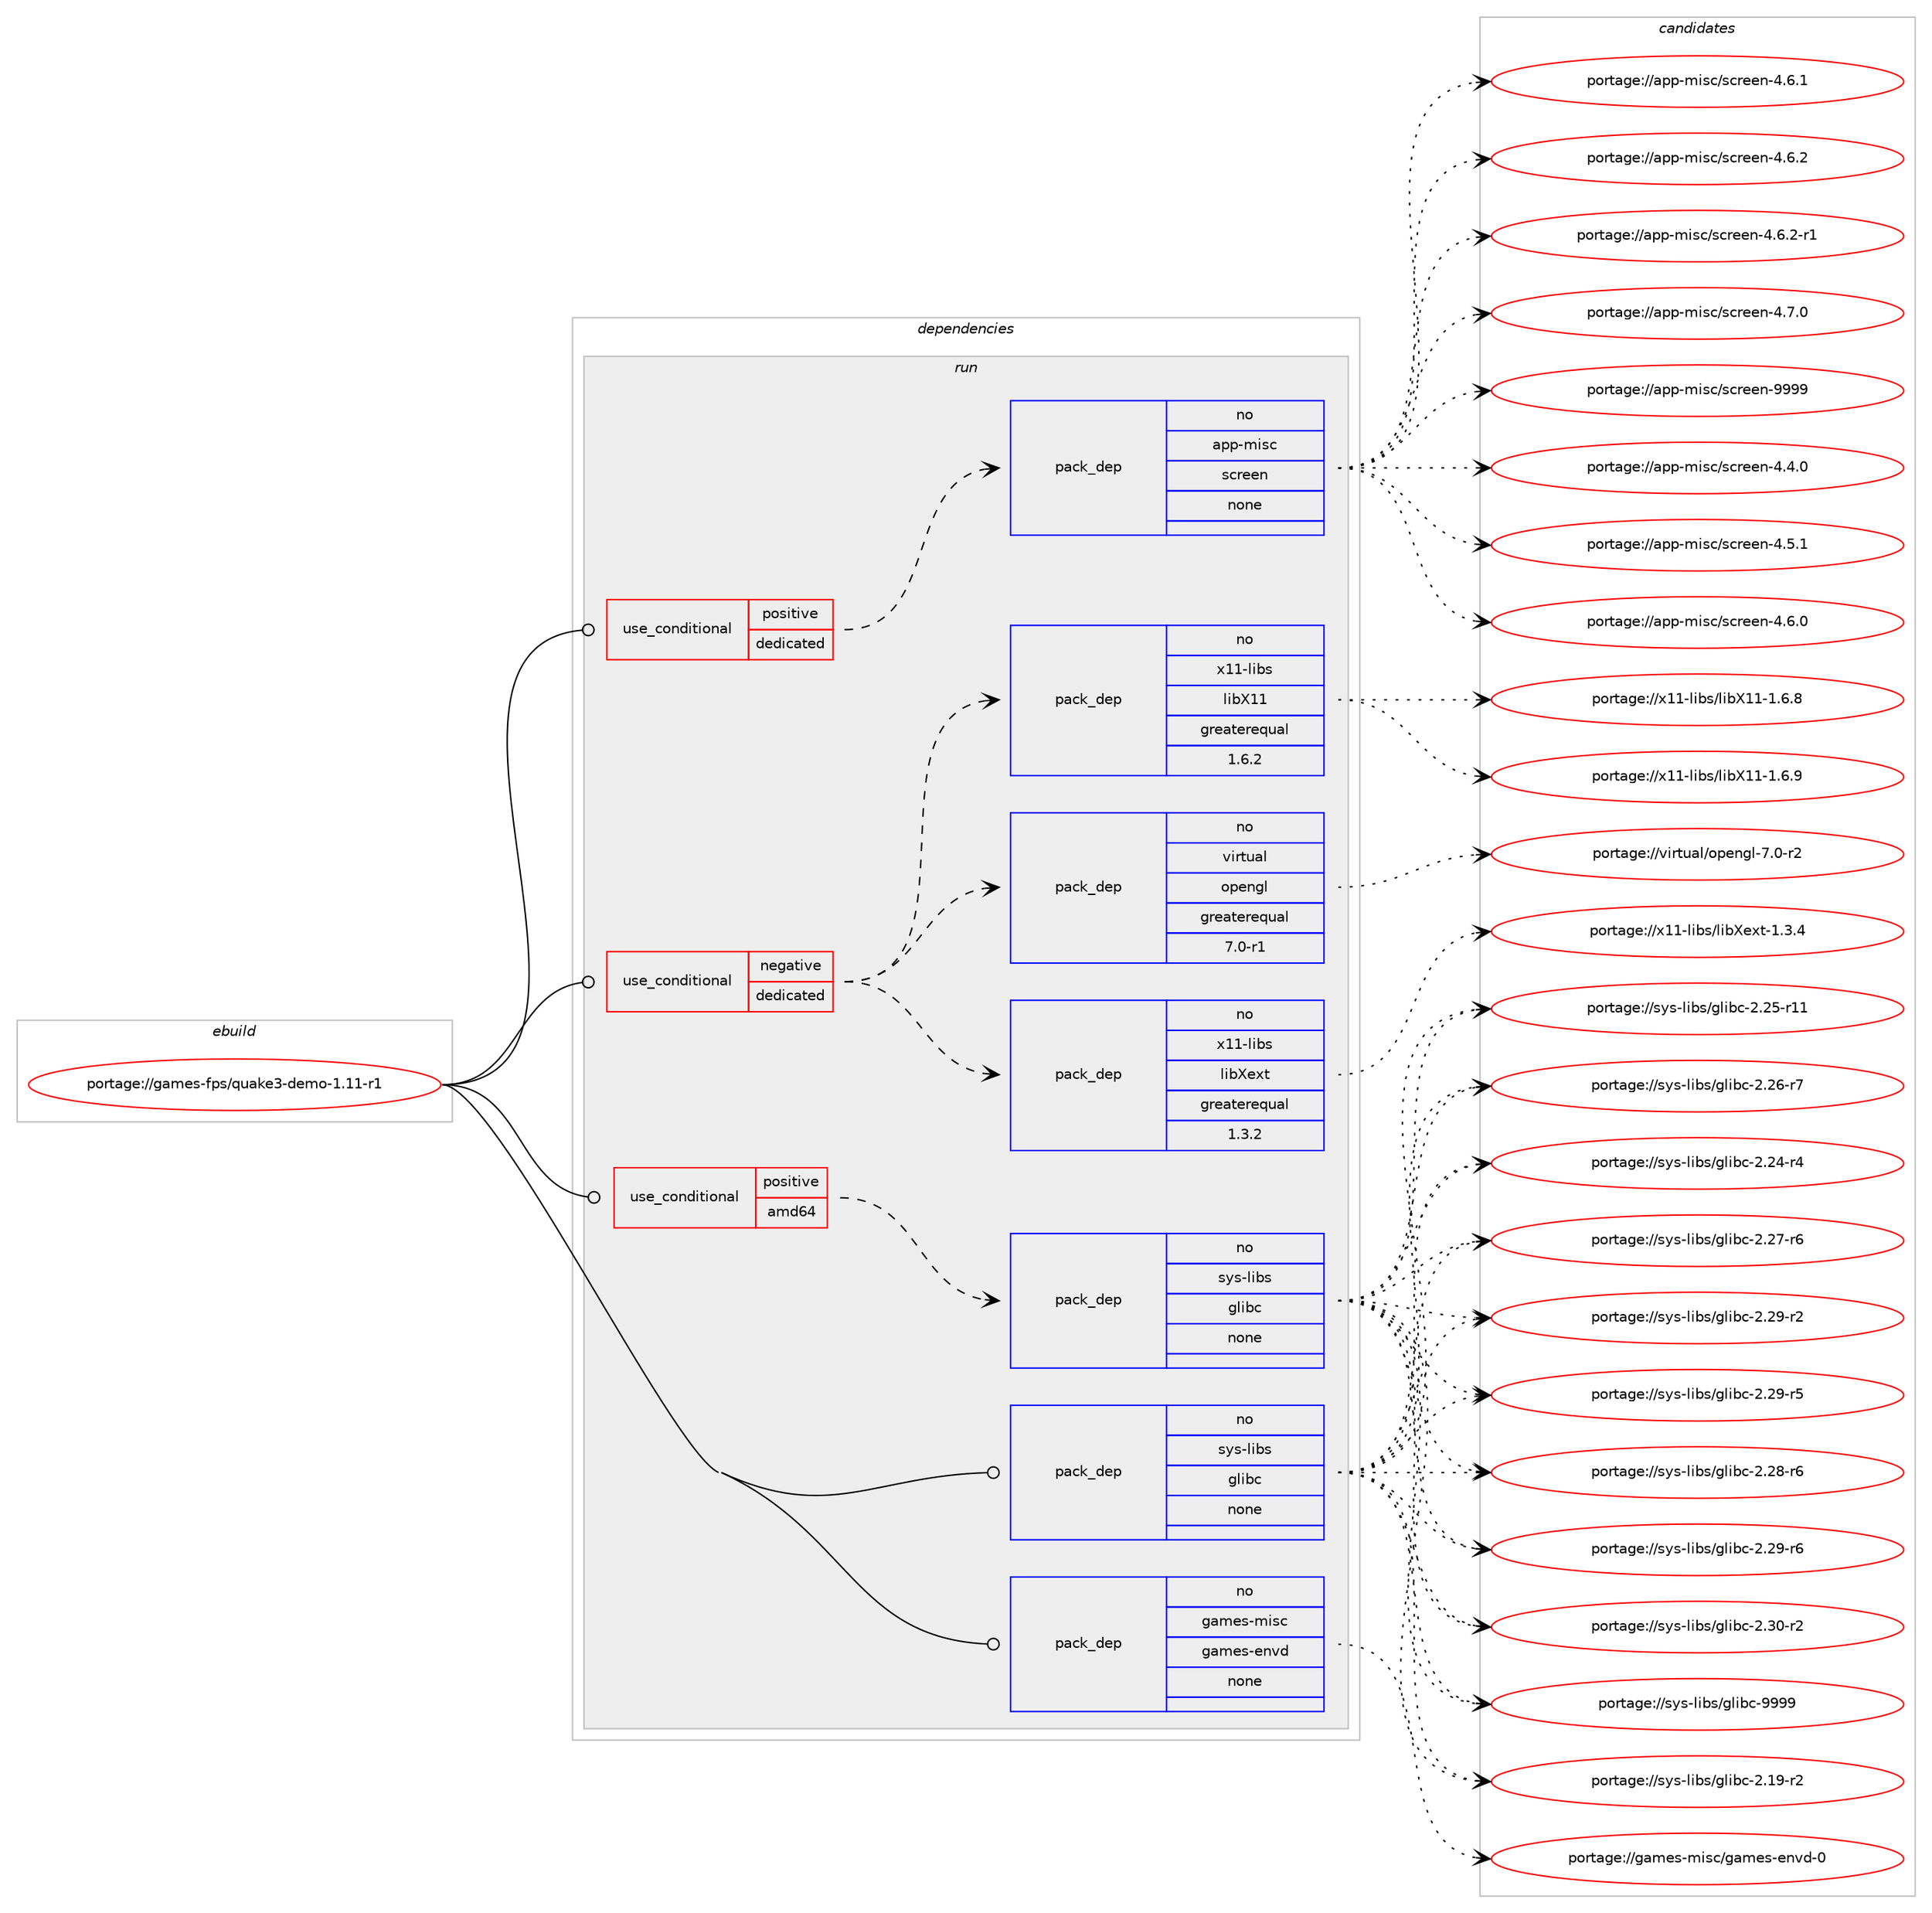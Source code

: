 digraph prolog {

# *************
# Graph options
# *************

newrank=true;
concentrate=true;
compound=true;
graph [rankdir=LR,fontname=Helvetica,fontsize=10,ranksep=1.5];#, ranksep=2.5, nodesep=0.2];
edge  [arrowhead=vee];
node  [fontname=Helvetica,fontsize=10];

# **********
# The ebuild
# **********

subgraph cluster_leftcol {
color=gray;
label=<<i>ebuild</i>>;
id [label="portage://games-fps/quake3-demo-1.11-r1", color=red, width=4, href="../games-fps/quake3-demo-1.11-r1.svg"];
}

# ****************
# The dependencies
# ****************

subgraph cluster_midcol {
color=gray;
label=<<i>dependencies</i>>;
subgraph cluster_compile {
fillcolor="#eeeeee";
style=filled;
label=<<i>compile</i>>;
}
subgraph cluster_compileandrun {
fillcolor="#eeeeee";
style=filled;
label=<<i>compile and run</i>>;
}
subgraph cluster_run {
fillcolor="#eeeeee";
style=filled;
label=<<i>run</i>>;
subgraph cond73300 {
dependency273237 [label=<<TABLE BORDER="0" CELLBORDER="1" CELLSPACING="0" CELLPADDING="4"><TR><TD ROWSPAN="3" CELLPADDING="10">use_conditional</TD></TR><TR><TD>negative</TD></TR><TR><TD>dedicated</TD></TR></TABLE>>, shape=none, color=red];
subgraph pack196030 {
dependency273238 [label=<<TABLE BORDER="0" CELLBORDER="1" CELLSPACING="0" CELLPADDING="4" WIDTH="220"><TR><TD ROWSPAN="6" CELLPADDING="30">pack_dep</TD></TR><TR><TD WIDTH="110">no</TD></TR><TR><TD>virtual</TD></TR><TR><TD>opengl</TD></TR><TR><TD>greaterequal</TD></TR><TR><TD>7.0-r1</TD></TR></TABLE>>, shape=none, color=blue];
}
dependency273237:e -> dependency273238:w [weight=20,style="dashed",arrowhead="vee"];
subgraph pack196031 {
dependency273239 [label=<<TABLE BORDER="0" CELLBORDER="1" CELLSPACING="0" CELLPADDING="4" WIDTH="220"><TR><TD ROWSPAN="6" CELLPADDING="30">pack_dep</TD></TR><TR><TD WIDTH="110">no</TD></TR><TR><TD>x11-libs</TD></TR><TR><TD>libXext</TD></TR><TR><TD>greaterequal</TD></TR><TR><TD>1.3.2</TD></TR></TABLE>>, shape=none, color=blue];
}
dependency273237:e -> dependency273239:w [weight=20,style="dashed",arrowhead="vee"];
subgraph pack196032 {
dependency273240 [label=<<TABLE BORDER="0" CELLBORDER="1" CELLSPACING="0" CELLPADDING="4" WIDTH="220"><TR><TD ROWSPAN="6" CELLPADDING="30">pack_dep</TD></TR><TR><TD WIDTH="110">no</TD></TR><TR><TD>x11-libs</TD></TR><TR><TD>libX11</TD></TR><TR><TD>greaterequal</TD></TR><TR><TD>1.6.2</TD></TR></TABLE>>, shape=none, color=blue];
}
dependency273237:e -> dependency273240:w [weight=20,style="dashed",arrowhead="vee"];
}
id:e -> dependency273237:w [weight=20,style="solid",arrowhead="odot"];
subgraph cond73301 {
dependency273241 [label=<<TABLE BORDER="0" CELLBORDER="1" CELLSPACING="0" CELLPADDING="4"><TR><TD ROWSPAN="3" CELLPADDING="10">use_conditional</TD></TR><TR><TD>positive</TD></TR><TR><TD>amd64</TD></TR></TABLE>>, shape=none, color=red];
subgraph pack196033 {
dependency273242 [label=<<TABLE BORDER="0" CELLBORDER="1" CELLSPACING="0" CELLPADDING="4" WIDTH="220"><TR><TD ROWSPAN="6" CELLPADDING="30">pack_dep</TD></TR><TR><TD WIDTH="110">no</TD></TR><TR><TD>sys-libs</TD></TR><TR><TD>glibc</TD></TR><TR><TD>none</TD></TR><TR><TD></TD></TR></TABLE>>, shape=none, color=blue];
}
dependency273241:e -> dependency273242:w [weight=20,style="dashed",arrowhead="vee"];
}
id:e -> dependency273241:w [weight=20,style="solid",arrowhead="odot"];
subgraph cond73302 {
dependency273243 [label=<<TABLE BORDER="0" CELLBORDER="1" CELLSPACING="0" CELLPADDING="4"><TR><TD ROWSPAN="3" CELLPADDING="10">use_conditional</TD></TR><TR><TD>positive</TD></TR><TR><TD>dedicated</TD></TR></TABLE>>, shape=none, color=red];
subgraph pack196034 {
dependency273244 [label=<<TABLE BORDER="0" CELLBORDER="1" CELLSPACING="0" CELLPADDING="4" WIDTH="220"><TR><TD ROWSPAN="6" CELLPADDING="30">pack_dep</TD></TR><TR><TD WIDTH="110">no</TD></TR><TR><TD>app-misc</TD></TR><TR><TD>screen</TD></TR><TR><TD>none</TD></TR><TR><TD></TD></TR></TABLE>>, shape=none, color=blue];
}
dependency273243:e -> dependency273244:w [weight=20,style="dashed",arrowhead="vee"];
}
id:e -> dependency273243:w [weight=20,style="solid",arrowhead="odot"];
subgraph pack196035 {
dependency273245 [label=<<TABLE BORDER="0" CELLBORDER="1" CELLSPACING="0" CELLPADDING="4" WIDTH="220"><TR><TD ROWSPAN="6" CELLPADDING="30">pack_dep</TD></TR><TR><TD WIDTH="110">no</TD></TR><TR><TD>games-misc</TD></TR><TR><TD>games-envd</TD></TR><TR><TD>none</TD></TR><TR><TD></TD></TR></TABLE>>, shape=none, color=blue];
}
id:e -> dependency273245:w [weight=20,style="solid",arrowhead="odot"];
subgraph pack196036 {
dependency273246 [label=<<TABLE BORDER="0" CELLBORDER="1" CELLSPACING="0" CELLPADDING="4" WIDTH="220"><TR><TD ROWSPAN="6" CELLPADDING="30">pack_dep</TD></TR><TR><TD WIDTH="110">no</TD></TR><TR><TD>sys-libs</TD></TR><TR><TD>glibc</TD></TR><TR><TD>none</TD></TR><TR><TD></TD></TR></TABLE>>, shape=none, color=blue];
}
id:e -> dependency273246:w [weight=20,style="solid",arrowhead="odot"];
}
}

# **************
# The candidates
# **************

subgraph cluster_choices {
rank=same;
color=gray;
label=<<i>candidates</i>>;

subgraph choice196030 {
color=black;
nodesep=1;
choiceportage1181051141161179710847111112101110103108455546484511450 [label="portage://virtual/opengl-7.0-r2", color=red, width=4,href="../virtual/opengl-7.0-r2.svg"];
dependency273238:e -> choiceportage1181051141161179710847111112101110103108455546484511450:w [style=dotted,weight="100"];
}
subgraph choice196031 {
color=black;
nodesep=1;
choiceportage12049494510810598115471081059888101120116454946514652 [label="portage://x11-libs/libXext-1.3.4", color=red, width=4,href="../x11-libs/libXext-1.3.4.svg"];
dependency273239:e -> choiceportage12049494510810598115471081059888101120116454946514652:w [style=dotted,weight="100"];
}
subgraph choice196032 {
color=black;
nodesep=1;
choiceportage120494945108105981154710810598884949454946544656 [label="portage://x11-libs/libX11-1.6.8", color=red, width=4,href="../x11-libs/libX11-1.6.8.svg"];
choiceportage120494945108105981154710810598884949454946544657 [label="portage://x11-libs/libX11-1.6.9", color=red, width=4,href="../x11-libs/libX11-1.6.9.svg"];
dependency273240:e -> choiceportage120494945108105981154710810598884949454946544656:w [style=dotted,weight="100"];
dependency273240:e -> choiceportage120494945108105981154710810598884949454946544657:w [style=dotted,weight="100"];
}
subgraph choice196033 {
color=black;
nodesep=1;
choiceportage115121115451081059811547103108105989945504649574511450 [label="portage://sys-libs/glibc-2.19-r2", color=red, width=4,href="../sys-libs/glibc-2.19-r2.svg"];
choiceportage115121115451081059811547103108105989945504650524511452 [label="portage://sys-libs/glibc-2.24-r4", color=red, width=4,href="../sys-libs/glibc-2.24-r4.svg"];
choiceportage11512111545108105981154710310810598994550465053451144949 [label="portage://sys-libs/glibc-2.25-r11", color=red, width=4,href="../sys-libs/glibc-2.25-r11.svg"];
choiceportage115121115451081059811547103108105989945504650544511455 [label="portage://sys-libs/glibc-2.26-r7", color=red, width=4,href="../sys-libs/glibc-2.26-r7.svg"];
choiceportage115121115451081059811547103108105989945504650554511454 [label="portage://sys-libs/glibc-2.27-r6", color=red, width=4,href="../sys-libs/glibc-2.27-r6.svg"];
choiceportage115121115451081059811547103108105989945504650564511454 [label="portage://sys-libs/glibc-2.28-r6", color=red, width=4,href="../sys-libs/glibc-2.28-r6.svg"];
choiceportage115121115451081059811547103108105989945504650574511450 [label="portage://sys-libs/glibc-2.29-r2", color=red, width=4,href="../sys-libs/glibc-2.29-r2.svg"];
choiceportage115121115451081059811547103108105989945504650574511453 [label="portage://sys-libs/glibc-2.29-r5", color=red, width=4,href="../sys-libs/glibc-2.29-r5.svg"];
choiceportage115121115451081059811547103108105989945504650574511454 [label="portage://sys-libs/glibc-2.29-r6", color=red, width=4,href="../sys-libs/glibc-2.29-r6.svg"];
choiceportage115121115451081059811547103108105989945504651484511450 [label="portage://sys-libs/glibc-2.30-r2", color=red, width=4,href="../sys-libs/glibc-2.30-r2.svg"];
choiceportage11512111545108105981154710310810598994557575757 [label="portage://sys-libs/glibc-9999", color=red, width=4,href="../sys-libs/glibc-9999.svg"];
dependency273242:e -> choiceportage115121115451081059811547103108105989945504649574511450:w [style=dotted,weight="100"];
dependency273242:e -> choiceportage115121115451081059811547103108105989945504650524511452:w [style=dotted,weight="100"];
dependency273242:e -> choiceportage11512111545108105981154710310810598994550465053451144949:w [style=dotted,weight="100"];
dependency273242:e -> choiceportage115121115451081059811547103108105989945504650544511455:w [style=dotted,weight="100"];
dependency273242:e -> choiceportage115121115451081059811547103108105989945504650554511454:w [style=dotted,weight="100"];
dependency273242:e -> choiceportage115121115451081059811547103108105989945504650564511454:w [style=dotted,weight="100"];
dependency273242:e -> choiceportage115121115451081059811547103108105989945504650574511450:w [style=dotted,weight="100"];
dependency273242:e -> choiceportage115121115451081059811547103108105989945504650574511453:w [style=dotted,weight="100"];
dependency273242:e -> choiceportage115121115451081059811547103108105989945504650574511454:w [style=dotted,weight="100"];
dependency273242:e -> choiceportage115121115451081059811547103108105989945504651484511450:w [style=dotted,weight="100"];
dependency273242:e -> choiceportage11512111545108105981154710310810598994557575757:w [style=dotted,weight="100"];
}
subgraph choice196034 {
color=black;
nodesep=1;
choiceportage9711211245109105115994711599114101101110455246524648 [label="portage://app-misc/screen-4.4.0", color=red, width=4,href="../app-misc/screen-4.4.0.svg"];
choiceportage9711211245109105115994711599114101101110455246534649 [label="portage://app-misc/screen-4.5.1", color=red, width=4,href="../app-misc/screen-4.5.1.svg"];
choiceportage9711211245109105115994711599114101101110455246544648 [label="portage://app-misc/screen-4.6.0", color=red, width=4,href="../app-misc/screen-4.6.0.svg"];
choiceportage9711211245109105115994711599114101101110455246544649 [label="portage://app-misc/screen-4.6.1", color=red, width=4,href="../app-misc/screen-4.6.1.svg"];
choiceportage9711211245109105115994711599114101101110455246544650 [label="portage://app-misc/screen-4.6.2", color=red, width=4,href="../app-misc/screen-4.6.2.svg"];
choiceportage97112112451091051159947115991141011011104552465446504511449 [label="portage://app-misc/screen-4.6.2-r1", color=red, width=4,href="../app-misc/screen-4.6.2-r1.svg"];
choiceportage9711211245109105115994711599114101101110455246554648 [label="portage://app-misc/screen-4.7.0", color=red, width=4,href="../app-misc/screen-4.7.0.svg"];
choiceportage97112112451091051159947115991141011011104557575757 [label="portage://app-misc/screen-9999", color=red, width=4,href="../app-misc/screen-9999.svg"];
dependency273244:e -> choiceportage9711211245109105115994711599114101101110455246524648:w [style=dotted,weight="100"];
dependency273244:e -> choiceportage9711211245109105115994711599114101101110455246534649:w [style=dotted,weight="100"];
dependency273244:e -> choiceportage9711211245109105115994711599114101101110455246544648:w [style=dotted,weight="100"];
dependency273244:e -> choiceportage9711211245109105115994711599114101101110455246544649:w [style=dotted,weight="100"];
dependency273244:e -> choiceportage9711211245109105115994711599114101101110455246544650:w [style=dotted,weight="100"];
dependency273244:e -> choiceportage97112112451091051159947115991141011011104552465446504511449:w [style=dotted,weight="100"];
dependency273244:e -> choiceportage9711211245109105115994711599114101101110455246554648:w [style=dotted,weight="100"];
dependency273244:e -> choiceportage97112112451091051159947115991141011011104557575757:w [style=dotted,weight="100"];
}
subgraph choice196035 {
color=black;
nodesep=1;
choiceportage1039710910111545109105115994710397109101115451011101181004548 [label="portage://games-misc/games-envd-0", color=red, width=4,href="../games-misc/games-envd-0.svg"];
dependency273245:e -> choiceportage1039710910111545109105115994710397109101115451011101181004548:w [style=dotted,weight="100"];
}
subgraph choice196036 {
color=black;
nodesep=1;
choiceportage115121115451081059811547103108105989945504649574511450 [label="portage://sys-libs/glibc-2.19-r2", color=red, width=4,href="../sys-libs/glibc-2.19-r2.svg"];
choiceportage115121115451081059811547103108105989945504650524511452 [label="portage://sys-libs/glibc-2.24-r4", color=red, width=4,href="../sys-libs/glibc-2.24-r4.svg"];
choiceportage11512111545108105981154710310810598994550465053451144949 [label="portage://sys-libs/glibc-2.25-r11", color=red, width=4,href="../sys-libs/glibc-2.25-r11.svg"];
choiceportage115121115451081059811547103108105989945504650544511455 [label="portage://sys-libs/glibc-2.26-r7", color=red, width=4,href="../sys-libs/glibc-2.26-r7.svg"];
choiceportage115121115451081059811547103108105989945504650554511454 [label="portage://sys-libs/glibc-2.27-r6", color=red, width=4,href="../sys-libs/glibc-2.27-r6.svg"];
choiceportage115121115451081059811547103108105989945504650564511454 [label="portage://sys-libs/glibc-2.28-r6", color=red, width=4,href="../sys-libs/glibc-2.28-r6.svg"];
choiceportage115121115451081059811547103108105989945504650574511450 [label="portage://sys-libs/glibc-2.29-r2", color=red, width=4,href="../sys-libs/glibc-2.29-r2.svg"];
choiceportage115121115451081059811547103108105989945504650574511453 [label="portage://sys-libs/glibc-2.29-r5", color=red, width=4,href="../sys-libs/glibc-2.29-r5.svg"];
choiceportage115121115451081059811547103108105989945504650574511454 [label="portage://sys-libs/glibc-2.29-r6", color=red, width=4,href="../sys-libs/glibc-2.29-r6.svg"];
choiceportage115121115451081059811547103108105989945504651484511450 [label="portage://sys-libs/glibc-2.30-r2", color=red, width=4,href="../sys-libs/glibc-2.30-r2.svg"];
choiceportage11512111545108105981154710310810598994557575757 [label="portage://sys-libs/glibc-9999", color=red, width=4,href="../sys-libs/glibc-9999.svg"];
dependency273246:e -> choiceportage115121115451081059811547103108105989945504649574511450:w [style=dotted,weight="100"];
dependency273246:e -> choiceportage115121115451081059811547103108105989945504650524511452:w [style=dotted,weight="100"];
dependency273246:e -> choiceportage11512111545108105981154710310810598994550465053451144949:w [style=dotted,weight="100"];
dependency273246:e -> choiceportage115121115451081059811547103108105989945504650544511455:w [style=dotted,weight="100"];
dependency273246:e -> choiceportage115121115451081059811547103108105989945504650554511454:w [style=dotted,weight="100"];
dependency273246:e -> choiceportage115121115451081059811547103108105989945504650564511454:w [style=dotted,weight="100"];
dependency273246:e -> choiceportage115121115451081059811547103108105989945504650574511450:w [style=dotted,weight="100"];
dependency273246:e -> choiceportage115121115451081059811547103108105989945504650574511453:w [style=dotted,weight="100"];
dependency273246:e -> choiceportage115121115451081059811547103108105989945504650574511454:w [style=dotted,weight="100"];
dependency273246:e -> choiceportage115121115451081059811547103108105989945504651484511450:w [style=dotted,weight="100"];
dependency273246:e -> choiceportage11512111545108105981154710310810598994557575757:w [style=dotted,weight="100"];
}
}

}

